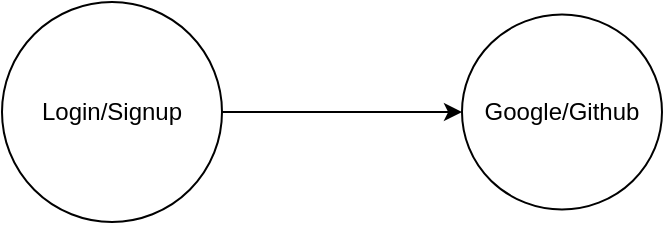 <mxfile version="24.8.4">
  <diagram name="Page-1" id="DP0bqB0PrLZlejyXNKCM">
    <mxGraphModel dx="1111" dy="612" grid="1" gridSize="10" guides="1" tooltips="1" connect="1" arrows="1" fold="1" page="1" pageScale="1" pageWidth="850" pageHeight="1100" math="0" shadow="0">
      <root>
        <mxCell id="0" />
        <mxCell id="1" parent="0" />
        <mxCell id="lK6IcoCMeAWP40Ly9TF--3" value="" style="edgeStyle=orthogonalEdgeStyle;rounded=0;orthogonalLoop=1;jettySize=auto;html=1;" edge="1" parent="1" source="lK6IcoCMeAWP40Ly9TF--1" target="lK6IcoCMeAWP40Ly9TF--2">
          <mxGeometry relative="1" as="geometry" />
        </mxCell>
        <mxCell id="lK6IcoCMeAWP40Ly9TF--1" value="Login/Signup" style="ellipse;whiteSpace=wrap;html=1;aspect=fixed;" vertex="1" parent="1">
          <mxGeometry x="110" y="40" width="110" height="110" as="geometry" />
        </mxCell>
        <mxCell id="lK6IcoCMeAWP40Ly9TF--2" value="Google/Github" style="ellipse;whiteSpace=wrap;html=1;" vertex="1" parent="1">
          <mxGeometry x="340" y="46.25" width="100" height="97.5" as="geometry" />
        </mxCell>
      </root>
    </mxGraphModel>
  </diagram>
</mxfile>
